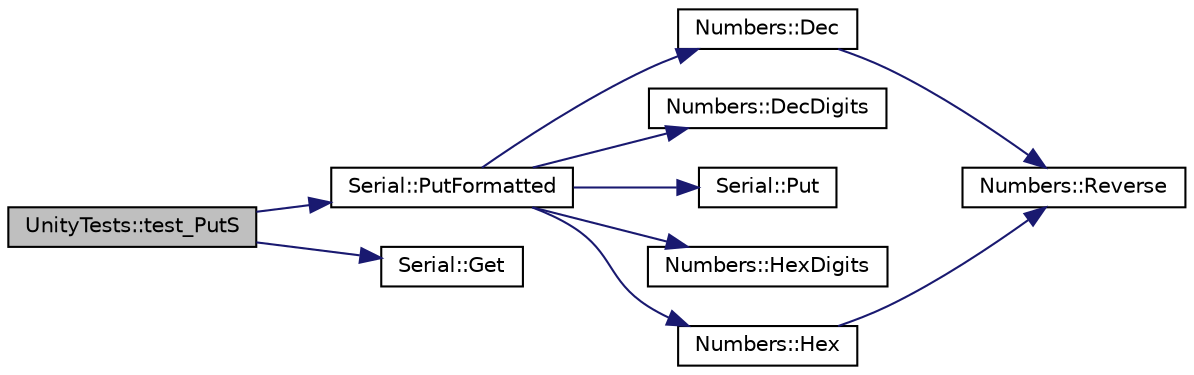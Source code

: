 digraph "UnityTests::test_PutS"
{
  edge [fontname="Helvetica",fontsize="10",labelfontname="Helvetica",labelfontsize="10"];
  node [fontname="Helvetica",fontsize="10",shape=record];
  rankdir="LR";
  Node1 [label="UnityTests::test_PutS",height=0.2,width=0.4,color="black", fillcolor="grey75", style="filled" fontcolor="black"];
  Node1 -> Node2 [color="midnightblue",fontsize="10",style="solid",fontname="Helvetica"];
  Node2 [label="Serial::PutFormatted",height=0.2,width=0.4,color="black", fillcolor="white", style="filled",URL="$classSerial.html#aedaf7116af6bdf095f3d840fd6adb76a",tooltip="Transmit a string (printf function-alike)."];
  Node2 -> Node3 [color="midnightblue",fontsize="10",style="solid",fontname="Helvetica"];
  Node3 [label="Numbers::Dec",height=0.2,width=0.4,color="black", fillcolor="white", style="filled",URL="$classNumbers.html#ae09e5edb64c90cc8e96ffa0448480913",tooltip="Converts a decimal number to it&#39;s string representation."];
  Node3 -> Node4 [color="midnightblue",fontsize="10",style="solid",fontname="Helvetica"];
  Node4 [label="Numbers::Reverse",height=0.2,width=0.4,color="black", fillcolor="white", style="filled",URL="$classNumbers.html#aece35044b3a518cf718313c9b327cb79",tooltip="Reverse the order of a string&#39;s characters, in place."];
  Node2 -> Node5 [color="midnightblue",fontsize="10",style="solid",fontname="Helvetica"];
  Node5 [label="Numbers::DecDigits",height=0.2,width=0.4,color="black", fillcolor="white", style="filled",URL="$classNumbers.html#af6e77f5a7ecb28560811829bca7b96cd",tooltip="Calculate the number of digits in the decimal representation of a number."];
  Node2 -> Node6 [color="midnightblue",fontsize="10",style="solid",fontname="Helvetica"];
  Node6 [label="Serial::Put",height=0.2,width=0.4,color="black", fillcolor="white", style="filled",URL="$classSerial.html#a9cc9f1300669c411690390b0399db3e9",tooltip="Transmit a single character."];
  Node2 -> Node7 [color="midnightblue",fontsize="10",style="solid",fontname="Helvetica"];
  Node7 [label="Numbers::HexDigits",height=0.2,width=0.4,color="black", fillcolor="white", style="filled",URL="$classNumbers.html#a8d07dfd4d8a6e0235eff31e836ba6eb1",tooltip="Calculate the number of digits in the hexadecimal representation of a number."];
  Node2 -> Node8 [color="midnightblue",fontsize="10",style="solid",fontname="Helvetica"];
  Node8 [label="Numbers::Hex",height=0.2,width=0.4,color="black", fillcolor="white", style="filled",URL="$classNumbers.html#a52fabba8e32d14cb5cf261fd81c66bef",tooltip="Converts a hex number to it&#39;s string representation."];
  Node8 -> Node4 [color="midnightblue",fontsize="10",style="solid",fontname="Helvetica"];
  Node1 -> Node9 [color="midnightblue",fontsize="10",style="solid",fontname="Helvetica"];
  Node9 [label="Serial::Get",height=0.2,width=0.4,color="black", fillcolor="white", style="filled",URL="$classSerial.html#a9ff80fa40c5fd0d6528b1de41b85d6fd",tooltip="Receive a byte (wait) or timeout."];
}
